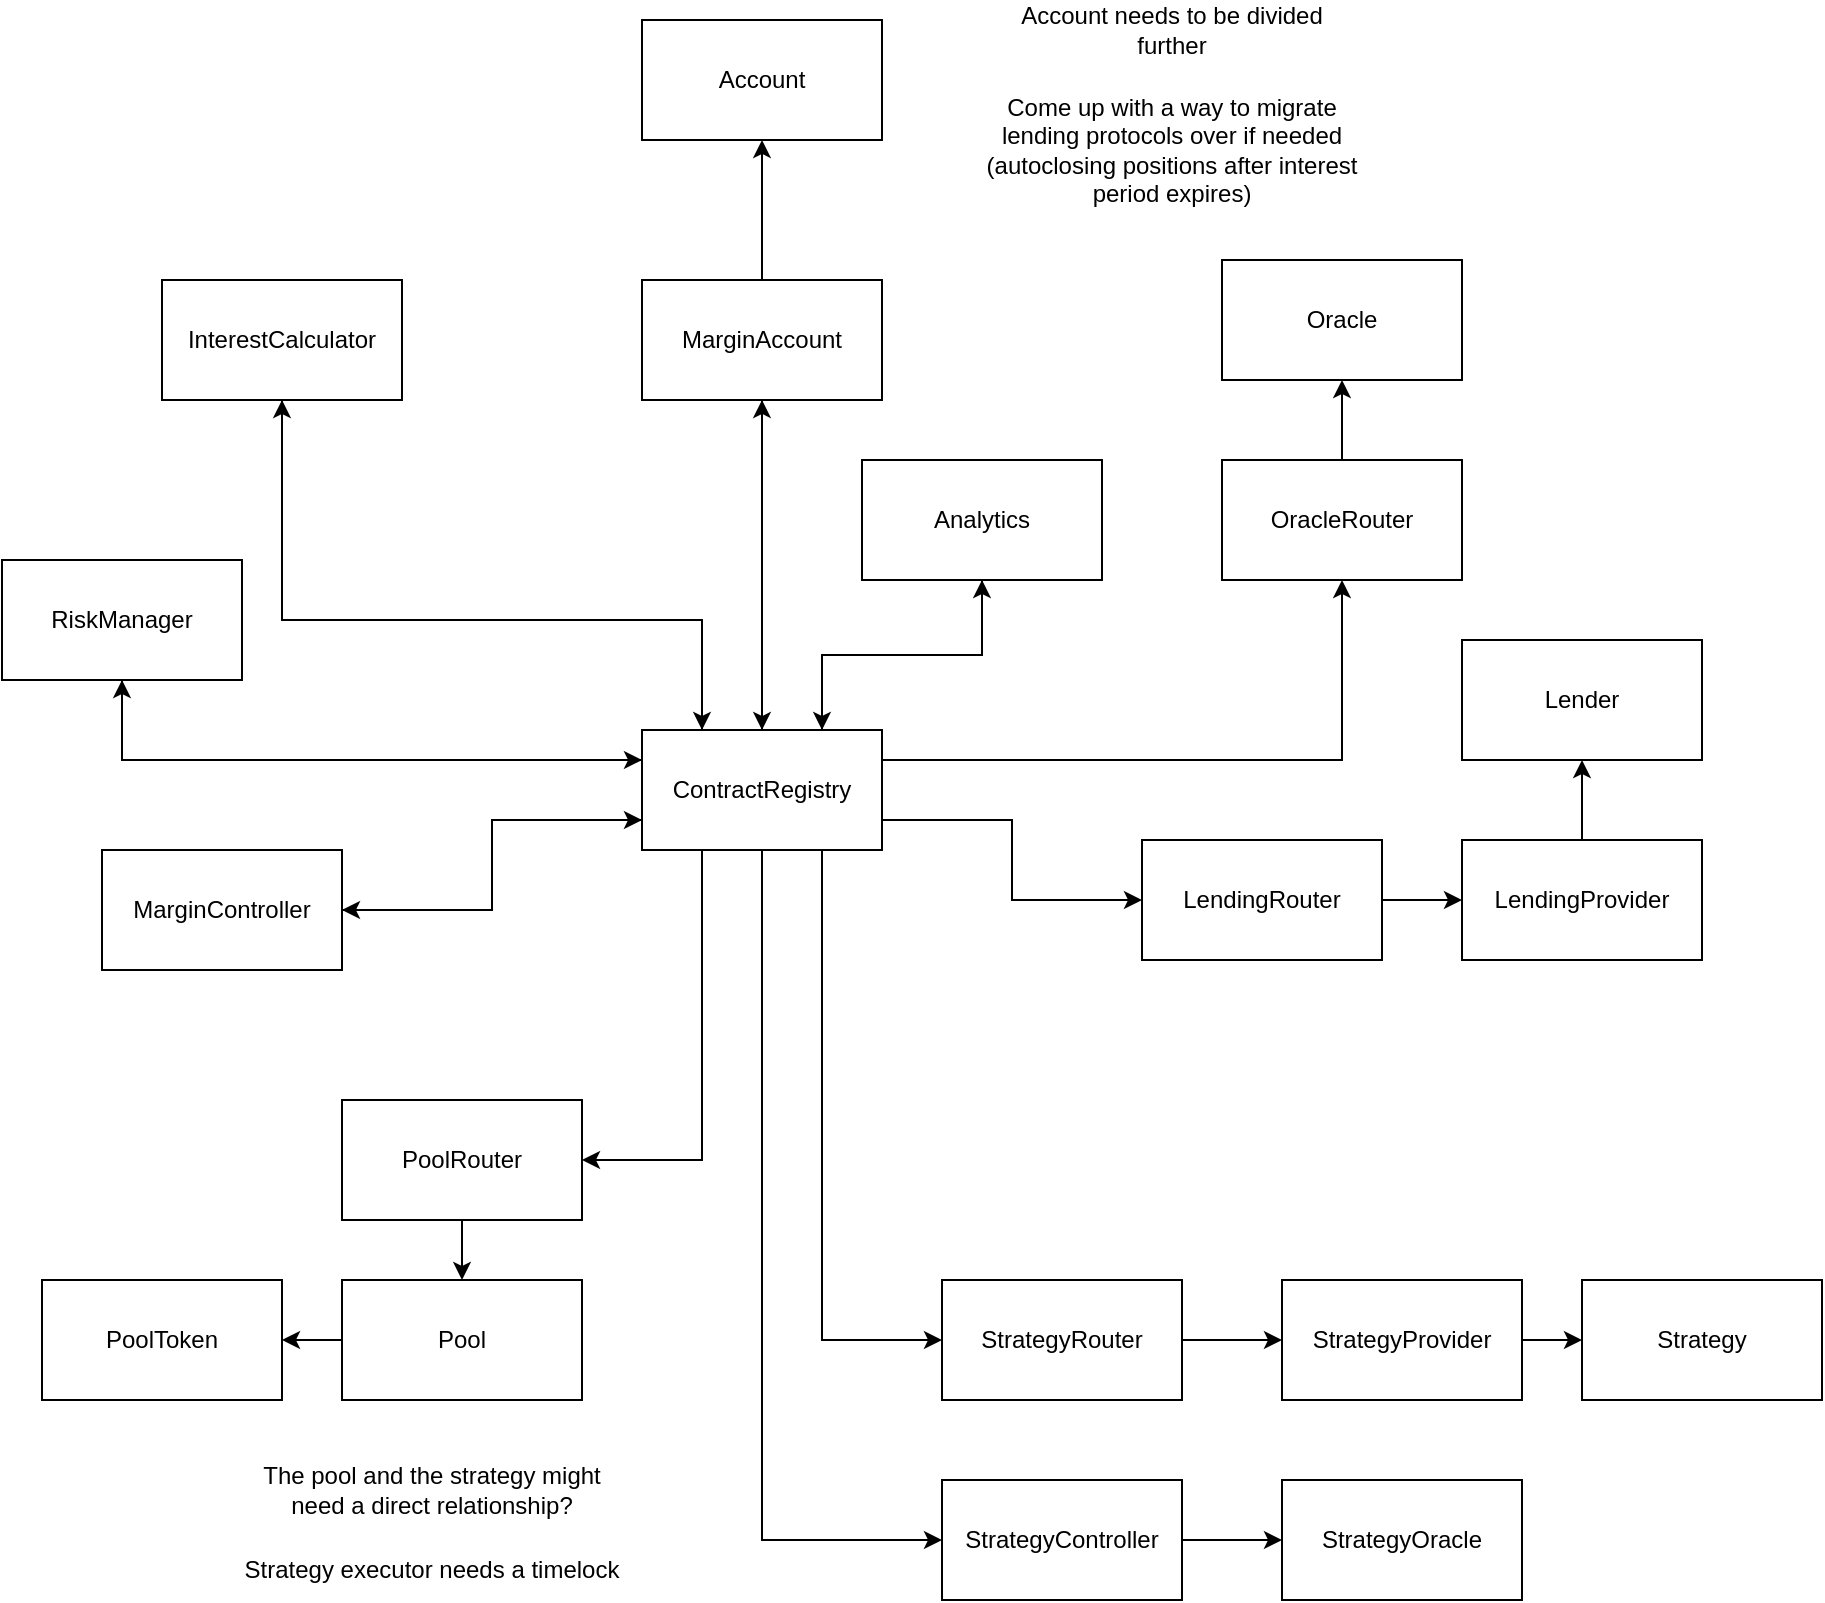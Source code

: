 <mxfile version="17.4.0" type="device"><diagram name="Page-1" id="52a04d89-c75d-2922-d76d-85b35f80e030"><mxGraphModel dx="1350" dy="773" grid="1" gridSize="10" guides="1" tooltips="1" connect="1" arrows="1" fold="1" page="1" pageScale="1" pageWidth="1100" pageHeight="850" background="none" math="0" shadow="0"><root><mxCell id="0"/><mxCell id="1" parent="0"/><mxCell id="1fdf3b25b50cf41e-42" style="edgeStyle=none;html=1;labelBackgroundColor=none;startFill=0;startSize=8;endFill=1;endSize=8;fontFamily=Verdana;fontSize=12;" parent="1" edge="1"><mxGeometry relative="1" as="geometry"><mxPoint x="120" y="440" as="sourcePoint"/></mxGeometry></mxCell><mxCell id="QQnbMLpZ93MSJPsR9M9I-1" value="Lender" style="rounded=0;whiteSpace=wrap;html=1;" parent="1" vertex="1"><mxGeometry x="900" y="350" width="120" height="60" as="geometry"/></mxCell><mxCell id="YldHDxRCTtaJmYDm-NVi-25" style="edgeStyle=orthogonalEdgeStyle;rounded=0;orthogonalLoop=1;jettySize=auto;html=1;entryX=0.5;entryY=1;entryDx=0;entryDy=0;" parent="1" source="QQnbMLpZ93MSJPsR9M9I-2" target="QQnbMLpZ93MSJPsR9M9I-1" edge="1"><mxGeometry relative="1" as="geometry"/></mxCell><mxCell id="QQnbMLpZ93MSJPsR9M9I-2" value="LendingProvider" style="rounded=0;whiteSpace=wrap;html=1;" parent="1" vertex="1"><mxGeometry x="900" y="450" width="120" height="60" as="geometry"/></mxCell><mxCell id="YldHDxRCTtaJmYDm-NVi-24" style="edgeStyle=orthogonalEdgeStyle;rounded=0;orthogonalLoop=1;jettySize=auto;html=1;entryX=0;entryY=0.5;entryDx=0;entryDy=0;" parent="1" source="QQnbMLpZ93MSJPsR9M9I-3" target="QQnbMLpZ93MSJPsR9M9I-2" edge="1"><mxGeometry relative="1" as="geometry"/></mxCell><mxCell id="QQnbMLpZ93MSJPsR9M9I-3" value="LendingRouter" style="rounded=0;whiteSpace=wrap;html=1;" parent="1" vertex="1"><mxGeometry x="740" y="450" width="120" height="60" as="geometry"/></mxCell><mxCell id="F2xj8c52CuEZ98pPWcwK-5" style="edgeStyle=orthogonalEdgeStyle;rounded=0;orthogonalLoop=1;jettySize=auto;html=1;entryX=0.25;entryY=0;entryDx=0;entryDy=0;" parent="1" source="QQnbMLpZ93MSJPsR9M9I-8" target="QQnbMLpZ93MSJPsR9M9I-32" edge="1"><mxGeometry relative="1" as="geometry"><Array as="points"><mxPoint x="310" y="340"/><mxPoint x="520" y="340"/></Array></mxGeometry></mxCell><mxCell id="QQnbMLpZ93MSJPsR9M9I-8" value="InterestCalculator" style="rounded=0;whiteSpace=wrap;html=1;" parent="1" vertex="1"><mxGeometry x="250" y="170" width="120" height="60" as="geometry"/></mxCell><mxCell id="YldHDxRCTtaJmYDm-NVi-19" style="edgeStyle=orthogonalEdgeStyle;rounded=0;orthogonalLoop=1;jettySize=auto;html=1;entryX=0;entryY=0.25;entryDx=0;entryDy=0;" parent="1" source="QQnbMLpZ93MSJPsR9M9I-9" target="QQnbMLpZ93MSJPsR9M9I-32" edge="1"><mxGeometry relative="1" as="geometry"><Array as="points"><mxPoint x="230" y="410"/></Array></mxGeometry></mxCell><mxCell id="QQnbMLpZ93MSJPsR9M9I-9" value="RiskManager" style="rounded=0;whiteSpace=wrap;html=1;" parent="1" vertex="1"><mxGeometry x="170" y="310" width="120" height="60" as="geometry"/></mxCell><mxCell id="F2xj8c52CuEZ98pPWcwK-6" style="edgeStyle=orthogonalEdgeStyle;rounded=0;orthogonalLoop=1;jettySize=auto;html=1;entryX=0;entryY=0.75;entryDx=0;entryDy=0;" parent="1" source="QQnbMLpZ93MSJPsR9M9I-11" target="QQnbMLpZ93MSJPsR9M9I-32" edge="1"><mxGeometry relative="1" as="geometry"/></mxCell><mxCell id="QQnbMLpZ93MSJPsR9M9I-11" value="MarginController" style="rounded=0;whiteSpace=wrap;html=1;" parent="1" vertex="1"><mxGeometry x="220" y="455" width="120" height="60" as="geometry"/></mxCell><mxCell id="YldHDxRCTtaJmYDm-NVi-22" style="edgeStyle=orthogonalEdgeStyle;rounded=0;orthogonalLoop=1;jettySize=auto;html=1;" parent="1" source="QQnbMLpZ93MSJPsR9M9I-13" target="YldHDxRCTtaJmYDm-NVi-1" edge="1"><mxGeometry relative="1" as="geometry"/></mxCell><mxCell id="QQnbMLpZ93MSJPsR9M9I-13" value="OracleRouter" style="rounded=0;whiteSpace=wrap;html=1;" parent="1" vertex="1"><mxGeometry x="780" y="260" width="120" height="60" as="geometry"/></mxCell><mxCell id="YldHDxRCTtaJmYDm-NVi-7" style="edgeStyle=orthogonalEdgeStyle;rounded=0;orthogonalLoop=1;jettySize=auto;html=1;" parent="1" source="QQnbMLpZ93MSJPsR9M9I-15" target="QQnbMLpZ93MSJPsR9M9I-16" edge="1"><mxGeometry relative="1" as="geometry"/></mxCell><mxCell id="QQnbMLpZ93MSJPsR9M9I-15" value="PoolRouter" style="rounded=0;whiteSpace=wrap;html=1;" parent="1" vertex="1"><mxGeometry x="340" y="580" width="120" height="60" as="geometry"/></mxCell><mxCell id="YldHDxRCTtaJmYDm-NVi-9" style="edgeStyle=orthogonalEdgeStyle;rounded=0;orthogonalLoop=1;jettySize=auto;html=1;entryX=1;entryY=0.5;entryDx=0;entryDy=0;" parent="1" source="QQnbMLpZ93MSJPsR9M9I-16" target="YldHDxRCTtaJmYDm-NVi-3" edge="1"><mxGeometry relative="1" as="geometry"/></mxCell><mxCell id="QQnbMLpZ93MSJPsR9M9I-16" value="Pool" style="rounded=0;whiteSpace=wrap;html=1;" parent="1" vertex="1"><mxGeometry x="340" y="670" width="120" height="60" as="geometry"/></mxCell><mxCell id="YldHDxRCTtaJmYDm-NVi-13" style="edgeStyle=orthogonalEdgeStyle;rounded=0;orthogonalLoop=1;jettySize=auto;html=1;entryX=0;entryY=0.5;entryDx=0;entryDy=0;" parent="1" source="QQnbMLpZ93MSJPsR9M9I-17" target="QQnbMLpZ93MSJPsR9M9I-18" edge="1"><mxGeometry relative="1" as="geometry"/></mxCell><mxCell id="QQnbMLpZ93MSJPsR9M9I-17" value="StrategyProvider" style="rounded=0;whiteSpace=wrap;html=1;" parent="1" vertex="1"><mxGeometry x="810" y="670" width="120" height="60" as="geometry"/></mxCell><mxCell id="QQnbMLpZ93MSJPsR9M9I-18" value="Strategy" style="rounded=0;whiteSpace=wrap;html=1;" parent="1" vertex="1"><mxGeometry x="960" y="670" width="120" height="60" as="geometry"/></mxCell><mxCell id="QQnbMLpZ93MSJPsR9M9I-19" value="StrategyOracle" style="rounded=0;whiteSpace=wrap;html=1;" parent="1" vertex="1"><mxGeometry x="810" y="770" width="120" height="60" as="geometry"/></mxCell><mxCell id="YldHDxRCTtaJmYDm-NVi-21" style="edgeStyle=orthogonalEdgeStyle;rounded=0;orthogonalLoop=1;jettySize=auto;html=1;entryX=0.5;entryY=1;entryDx=0;entryDy=0;" parent="1" source="QQnbMLpZ93MSJPsR9M9I-20" target="YldHDxRCTtaJmYDm-NVi-20" edge="1"><mxGeometry relative="1" as="geometry"/></mxCell><mxCell id="F2xj8c52CuEZ98pPWcwK-4" style="edgeStyle=orthogonalEdgeStyle;rounded=0;orthogonalLoop=1;jettySize=auto;html=1;exitX=0.5;exitY=1;exitDx=0;exitDy=0;" parent="1" source="QQnbMLpZ93MSJPsR9M9I-20" target="QQnbMLpZ93MSJPsR9M9I-32" edge="1"><mxGeometry relative="1" as="geometry"/></mxCell><mxCell id="QQnbMLpZ93MSJPsR9M9I-20" value="MarginAccount" style="rounded=0;whiteSpace=wrap;html=1;" parent="1" vertex="1"><mxGeometry x="490" y="170" width="120" height="60" as="geometry"/></mxCell><mxCell id="YldHDxRCTtaJmYDm-NVi-18" style="edgeStyle=orthogonalEdgeStyle;rounded=0;orthogonalLoop=1;jettySize=auto;html=1;entryX=0.5;entryY=1;entryDx=0;entryDy=0;exitX=0;exitY=0.25;exitDx=0;exitDy=0;" parent="1" source="QQnbMLpZ93MSJPsR9M9I-32" target="QQnbMLpZ93MSJPsR9M9I-9" edge="1"><mxGeometry relative="1" as="geometry"/></mxCell><mxCell id="YldHDxRCTtaJmYDm-NVi-26" style="edgeStyle=orthogonalEdgeStyle;rounded=0;orthogonalLoop=1;jettySize=auto;html=1;entryX=0.5;entryY=1;entryDx=0;entryDy=0;exitX=1;exitY=0.25;exitDx=0;exitDy=0;" parent="1" source="QQnbMLpZ93MSJPsR9M9I-32" target="QQnbMLpZ93MSJPsR9M9I-13" edge="1"><mxGeometry relative="1" as="geometry"/></mxCell><mxCell id="YldHDxRCTtaJmYDm-NVi-27" style="edgeStyle=orthogonalEdgeStyle;rounded=0;orthogonalLoop=1;jettySize=auto;html=1;entryX=0.5;entryY=1;entryDx=0;entryDy=0;" parent="1" source="QQnbMLpZ93MSJPsR9M9I-32" target="QQnbMLpZ93MSJPsR9M9I-20" edge="1"><mxGeometry relative="1" as="geometry"/></mxCell><mxCell id="YldHDxRCTtaJmYDm-NVi-28" style="edgeStyle=orthogonalEdgeStyle;rounded=0;orthogonalLoop=1;jettySize=auto;html=1;exitX=0.25;exitY=0;exitDx=0;exitDy=0;entryX=0.5;entryY=1;entryDx=0;entryDy=0;" parent="1" source="QQnbMLpZ93MSJPsR9M9I-32" target="QQnbMLpZ93MSJPsR9M9I-8" edge="1"><mxGeometry relative="1" as="geometry"><Array as="points"><mxPoint x="520" y="340"/><mxPoint x="310" y="340"/></Array></mxGeometry></mxCell><mxCell id="YldHDxRCTtaJmYDm-NVi-30" style="edgeStyle=orthogonalEdgeStyle;rounded=0;orthogonalLoop=1;jettySize=auto;html=1;exitX=1;exitY=0.75;exitDx=0;exitDy=0;entryX=0;entryY=0.5;entryDx=0;entryDy=0;" parent="1" source="QQnbMLpZ93MSJPsR9M9I-32" target="QQnbMLpZ93MSJPsR9M9I-3" edge="1"><mxGeometry relative="1" as="geometry"/></mxCell><mxCell id="YldHDxRCTtaJmYDm-NVi-31" style="edgeStyle=orthogonalEdgeStyle;rounded=0;orthogonalLoop=1;jettySize=auto;html=1;exitX=0;exitY=0.75;exitDx=0;exitDy=0;entryX=1;entryY=0.5;entryDx=0;entryDy=0;" parent="1" source="QQnbMLpZ93MSJPsR9M9I-32" target="QQnbMLpZ93MSJPsR9M9I-11" edge="1"><mxGeometry relative="1" as="geometry"/></mxCell><mxCell id="YldHDxRCTtaJmYDm-NVi-33" style="edgeStyle=orthogonalEdgeStyle;rounded=0;orthogonalLoop=1;jettySize=auto;html=1;exitX=0.25;exitY=1;exitDx=0;exitDy=0;entryX=1;entryY=0.5;entryDx=0;entryDy=0;" parent="1" source="QQnbMLpZ93MSJPsR9M9I-32" target="QQnbMLpZ93MSJPsR9M9I-15" edge="1"><mxGeometry relative="1" as="geometry"/></mxCell><mxCell id="YldHDxRCTtaJmYDm-NVi-34" style="edgeStyle=orthogonalEdgeStyle;rounded=0;orthogonalLoop=1;jettySize=auto;html=1;exitX=0.5;exitY=1;exitDx=0;exitDy=0;entryX=0;entryY=0.5;entryDx=0;entryDy=0;" parent="1" source="QQnbMLpZ93MSJPsR9M9I-32" target="YldHDxRCTtaJmYDm-NVi-15" edge="1"><mxGeometry relative="1" as="geometry"/></mxCell><mxCell id="YldHDxRCTtaJmYDm-NVi-36" style="edgeStyle=orthogonalEdgeStyle;rounded=0;orthogonalLoop=1;jettySize=auto;html=1;exitX=0.75;exitY=1;exitDx=0;exitDy=0;entryX=0;entryY=0.5;entryDx=0;entryDy=0;" parent="1" source="QQnbMLpZ93MSJPsR9M9I-32" target="YldHDxRCTtaJmYDm-NVi-6" edge="1"><mxGeometry relative="1" as="geometry"/></mxCell><mxCell id="F2xj8c52CuEZ98pPWcwK-2" style="edgeStyle=orthogonalEdgeStyle;rounded=0;orthogonalLoop=1;jettySize=auto;html=1;exitX=0.75;exitY=0;exitDx=0;exitDy=0;entryX=0.5;entryY=1;entryDx=0;entryDy=0;" parent="1" source="QQnbMLpZ93MSJPsR9M9I-32" target="F2xj8c52CuEZ98pPWcwK-1" edge="1"><mxGeometry relative="1" as="geometry"/></mxCell><mxCell id="QQnbMLpZ93MSJPsR9M9I-32" value="ContractRegistry" style="rounded=0;whiteSpace=wrap;html=1;" parent="1" vertex="1"><mxGeometry x="490" y="395" width="120" height="60" as="geometry"/></mxCell><mxCell id="YldHDxRCTtaJmYDm-NVi-1" value="Oracle" style="rounded=0;whiteSpace=wrap;html=1;" parent="1" vertex="1"><mxGeometry x="780" y="160" width="120" height="60" as="geometry"/></mxCell><mxCell id="YldHDxRCTtaJmYDm-NVi-3" value="PoolToken" style="rounded=0;whiteSpace=wrap;html=1;" parent="1" vertex="1"><mxGeometry x="190" y="670" width="120" height="60" as="geometry"/></mxCell><mxCell id="YldHDxRCTtaJmYDm-NVi-12" style="edgeStyle=orthogonalEdgeStyle;rounded=0;orthogonalLoop=1;jettySize=auto;html=1;" parent="1" source="YldHDxRCTtaJmYDm-NVi-6" target="QQnbMLpZ93MSJPsR9M9I-17" edge="1"><mxGeometry relative="1" as="geometry"/></mxCell><mxCell id="YldHDxRCTtaJmYDm-NVi-6" value="StrategyRouter" style="rounded=0;whiteSpace=wrap;html=1;" parent="1" vertex="1"><mxGeometry x="640" y="670" width="120" height="60" as="geometry"/></mxCell><mxCell id="YldHDxRCTtaJmYDm-NVi-17" style="edgeStyle=orthogonalEdgeStyle;rounded=0;orthogonalLoop=1;jettySize=auto;html=1;" parent="1" source="YldHDxRCTtaJmYDm-NVi-15" target="QQnbMLpZ93MSJPsR9M9I-19" edge="1"><mxGeometry relative="1" as="geometry"/></mxCell><mxCell id="YldHDxRCTtaJmYDm-NVi-15" value="StrategyController" style="rounded=0;whiteSpace=wrap;html=1;" parent="1" vertex="1"><mxGeometry x="640" y="770" width="120" height="60" as="geometry"/></mxCell><mxCell id="YldHDxRCTtaJmYDm-NVi-20" value="Account" style="rounded=0;whiteSpace=wrap;html=1;" parent="1" vertex="1"><mxGeometry x="490" y="40" width="120" height="60" as="geometry"/></mxCell><mxCell id="F2xj8c52CuEZ98pPWcwK-3" style="edgeStyle=orthogonalEdgeStyle;rounded=0;orthogonalLoop=1;jettySize=auto;html=1;exitX=0.5;exitY=1;exitDx=0;exitDy=0;entryX=0.75;entryY=0;entryDx=0;entryDy=0;" parent="1" source="F2xj8c52CuEZ98pPWcwK-1" target="QQnbMLpZ93MSJPsR9M9I-32" edge="1"><mxGeometry relative="1" as="geometry"/></mxCell><mxCell id="F2xj8c52CuEZ98pPWcwK-1" value="Analytics" style="rounded=0;whiteSpace=wrap;html=1;" parent="1" vertex="1"><mxGeometry x="600" y="260" width="120" height="60" as="geometry"/></mxCell><mxCell id="F2xj8c52CuEZ98pPWcwK-7" value="The pool and the strategy might need a direct relationship?" style="text;html=1;strokeColor=none;fillColor=none;align=center;verticalAlign=middle;whiteSpace=wrap;rounded=0;" parent="1" vertex="1"><mxGeometry x="290" y="760" width="190" height="30" as="geometry"/></mxCell><mxCell id="QnWulfvDXJuSbhogi2hA-1" value="Strategy executor needs a timelock" style="text;html=1;strokeColor=none;fillColor=none;align=center;verticalAlign=middle;whiteSpace=wrap;rounded=0;" vertex="1" parent="1"><mxGeometry x="290" y="800" width="190" height="30" as="geometry"/></mxCell><mxCell id="QnWulfvDXJuSbhogi2hA-2" value="Account needs to be divided further" style="text;html=1;strokeColor=none;fillColor=none;align=center;verticalAlign=middle;whiteSpace=wrap;rounded=0;" vertex="1" parent="1"><mxGeometry x="660" y="30" width="190" height="30" as="geometry"/></mxCell><mxCell id="QnWulfvDXJuSbhogi2hA-3" value="Come up with a way to migrate lending protocols over if needed (autoclosing positions after interest period expires)" style="text;html=1;strokeColor=none;fillColor=none;align=center;verticalAlign=middle;whiteSpace=wrap;rounded=0;" vertex="1" parent="1"><mxGeometry x="660" y="70" width="190" height="70" as="geometry"/></mxCell></root></mxGraphModel></diagram></mxfile>